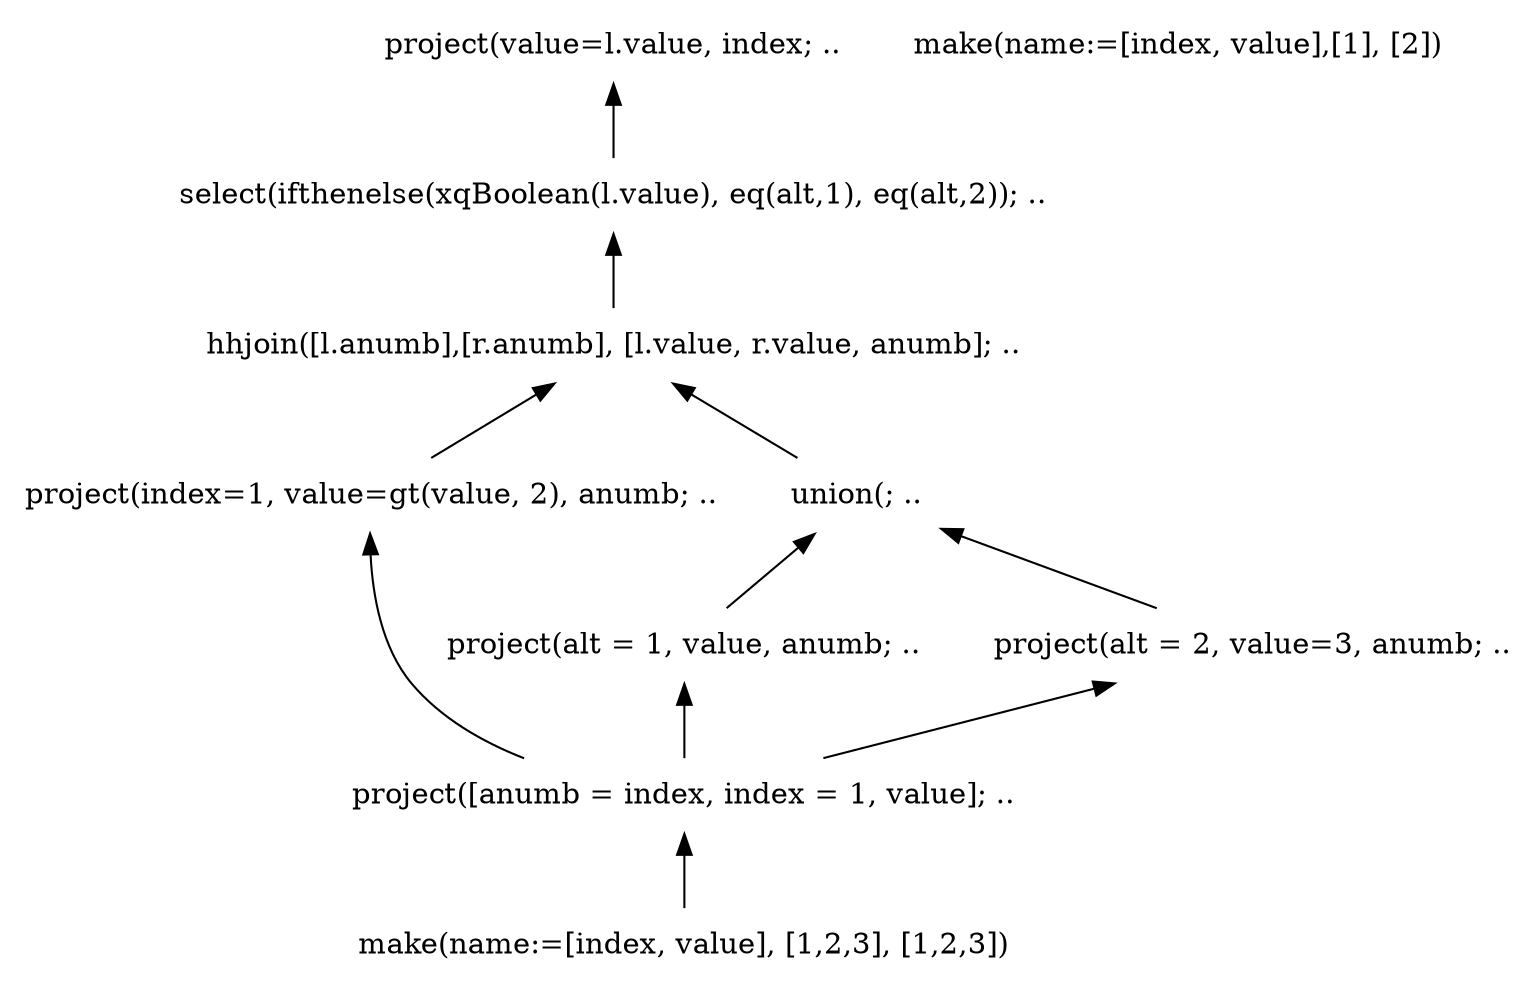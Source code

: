 digraph AST {
edge [color=black, dir=both, weight=1, fontcolor=black, fontname=Helvetica, arrowhead=none,arrowtail=normal]
node [shape=plaintext]

project123->make123
make123 [label="make(name:=[index, value], [1,2,3], [1,2,3])"]
make2 [label="make(name:=[index, value],[1], [2])"]
project123 [label="project([anumb = index, index = 1, value]; .."]

project1 [label="project(value=l.value, index; .."]
project2 [label="project(alt = 1, value, anumb; .."]
project3 [label="project(alt = 2, value=3, anumb; .."]
project4 [label="project(index=1, value=gt(value, 2), anumb; .."]

select1 [label="select(ifthenelse(xqBoolean(l.value), eq(alt,1), eq(alt,2)); .."]

hhjoin1 [label="hhjoin([l.anumb],[r.anumb], [l.value, r.value, anumb]; .."]

union1 [label="union(; .."]

project1->select1
  select1->hhjoin1
    hhjoin1->union1
      union1->project2
        project2->project123
      union1->project3
        project3->project123
    hhjoin1->project4
      project4->project123

}